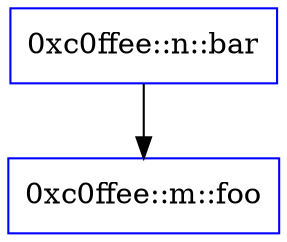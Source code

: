 digraph {
    0 [ label = "0" label="0xc0ffee::m::foo", shape=box, color=blue]
    1 [ label = "1" label="0xc0ffee::n::bar", shape=box, color=blue]
    1 -> 0 [ label = "\"\"" label=""]
}
